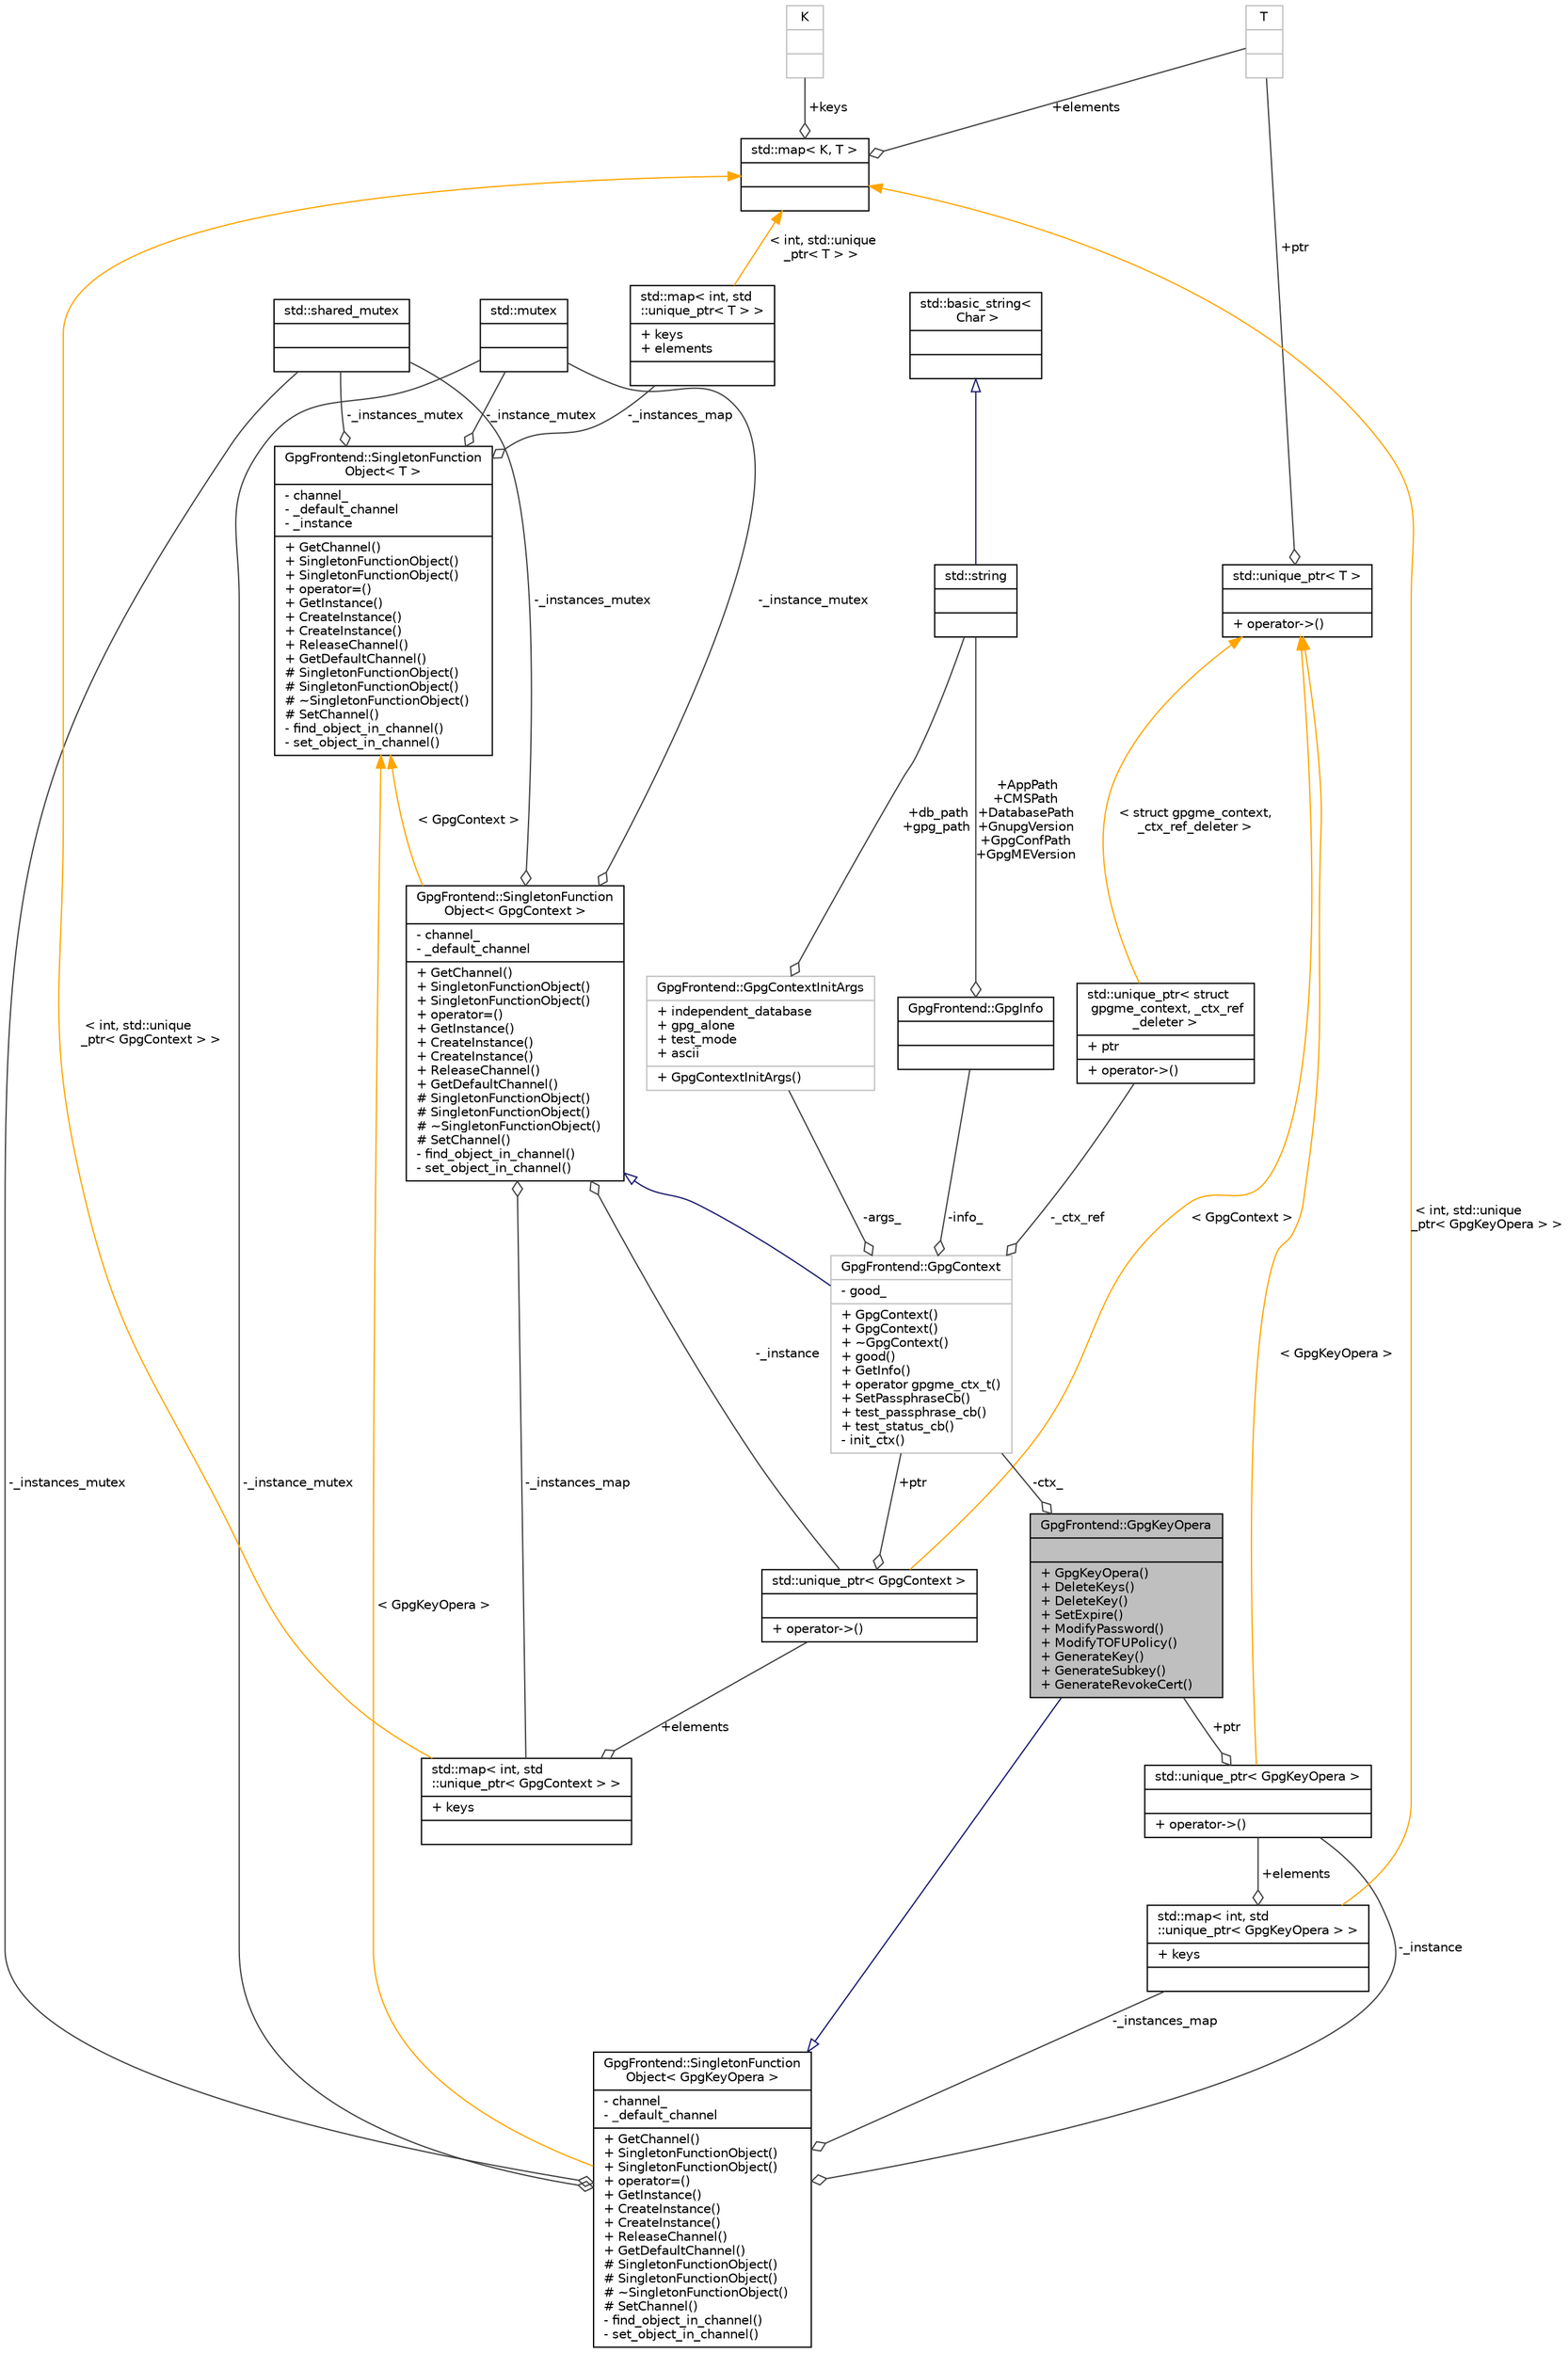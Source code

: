 digraph "GpgFrontend::GpgKeyOpera"
{
 // INTERACTIVE_SVG=YES
 // LATEX_PDF_SIZE
  edge [fontname="Helvetica",fontsize="10",labelfontname="Helvetica",labelfontsize="10"];
  node [fontname="Helvetica",fontsize="10",shape=record];
  Node1 [label="{GpgFrontend::GpgKeyOpera\n||+ GpgKeyOpera()\l+ DeleteKeys()\l+ DeleteKey()\l+ SetExpire()\l+ ModifyPassword()\l+ ModifyTOFUPolicy()\l+ GenerateKey()\l+ GenerateSubkey()\l+ GenerateRevokeCert()\l}",height=0.2,width=0.4,color="black", fillcolor="grey75", style="filled", fontcolor="black",tooltip=" "];
  Node2 -> Node1 [dir="back",color="midnightblue",fontsize="10",style="solid",arrowtail="onormal"];
  Node2 [label="{GpgFrontend::SingletonFunction\lObject\< GpgKeyOpera \>\n|- channel_\l- _default_channel\l|+ GetChannel()\l+ SingletonFunctionObject()\l+ SingletonFunctionObject()\l+ operator=()\l+ GetInstance()\l+ CreateInstance()\l+ CreateInstance()\l+ ReleaseChannel()\l+ GetDefaultChannel()\l# SingletonFunctionObject()\l# SingletonFunctionObject()\l# ~SingletonFunctionObject()\l# SetChannel()\l- find_object_in_channel()\l- set_object_in_channel()\l}",height=0.2,width=0.4,color="black", fillcolor="white", style="filled",URL="$classGpgFrontend_1_1SingletonFunctionObject.html",tooltip=" "];
  Node3 -> Node2 [color="grey25",fontsize="10",style="solid",label=" -_instance_mutex" ,arrowhead="odiamond"];
  Node3 [label="{std::mutex\n||}",height=0.2,width=0.4,color="black", fillcolor="white", style="filled",tooltip=" "];
  Node4 -> Node2 [color="grey25",fontsize="10",style="solid",label=" -_instances_mutex" ,arrowhead="odiamond"];
  Node4 [label="{std::shared_mutex\n||}",height=0.2,width=0.4,color="black", fillcolor="white", style="filled",tooltip=" "];
  Node5 -> Node2 [color="grey25",fontsize="10",style="solid",label=" -_instance" ,arrowhead="odiamond"];
  Node5 [label="{std::unique_ptr\< GpgKeyOpera \>\n||+ operator-\>()\l}",height=0.2,width=0.4,color="black", fillcolor="white", style="filled",tooltip=" "];
  Node1 -> Node5 [color="grey25",fontsize="10",style="solid",label=" +ptr" ,arrowhead="odiamond"];
  Node6 -> Node5 [dir="back",color="orange",fontsize="10",style="solid",label=" \< GpgKeyOpera \>" ];
  Node6 [label="{std::unique_ptr\< T \>\n||+ operator-\>()\l}",height=0.2,width=0.4,color="black", fillcolor="white", style="filled",tooltip=" "];
  Node7 -> Node6 [color="grey25",fontsize="10",style="solid",label=" +ptr" ,arrowhead="odiamond"];
  Node7 [label="{T\n||}",height=0.2,width=0.4,color="grey75", fillcolor="white", style="filled",tooltip=" "];
  Node8 -> Node2 [color="grey25",fontsize="10",style="solid",label=" -_instances_map" ,arrowhead="odiamond"];
  Node8 [label="{std::map\< int, std\l::unique_ptr\< GpgKeyOpera \> \>\n|+ keys\l|}",height=0.2,width=0.4,color="black", fillcolor="white", style="filled",tooltip=" "];
  Node5 -> Node8 [color="grey25",fontsize="10",style="solid",label=" +elements" ,arrowhead="odiamond"];
  Node9 -> Node8 [dir="back",color="orange",fontsize="10",style="solid",label=" \< int, std::unique\l_ptr\< GpgKeyOpera \> \>" ];
  Node9 [label="{std::map\< K, T \>\n||}",height=0.2,width=0.4,color="black", fillcolor="white", style="filled",tooltip=" "];
  Node10 -> Node9 [color="grey25",fontsize="10",style="solid",label=" +keys" ,arrowhead="odiamond"];
  Node10 [label="{K\n||}",height=0.2,width=0.4,color="grey75", fillcolor="white", style="filled",tooltip=" "];
  Node7 -> Node9 [color="grey25",fontsize="10",style="solid",label=" +elements" ,arrowhead="odiamond"];
  Node11 -> Node2 [dir="back",color="orange",fontsize="10",style="solid",label=" \< GpgKeyOpera \>" ];
  Node11 [label="{GpgFrontend::SingletonFunction\lObject\< T \>\n|- channel_\l- _default_channel\l- _instance\l|+ GetChannel()\l+ SingletonFunctionObject()\l+ SingletonFunctionObject()\l+ operator=()\l+ GetInstance()\l+ CreateInstance()\l+ CreateInstance()\l+ ReleaseChannel()\l+ GetDefaultChannel()\l# SingletonFunctionObject()\l# SingletonFunctionObject()\l# ~SingletonFunctionObject()\l# SetChannel()\l- find_object_in_channel()\l- set_object_in_channel()\l}",height=0.2,width=0.4,color="black", fillcolor="white", style="filled",URL="$classGpgFrontend_1_1SingletonFunctionObject.html",tooltip=" "];
  Node3 -> Node11 [color="grey25",fontsize="10",style="solid",label=" -_instance_mutex" ,arrowhead="odiamond"];
  Node4 -> Node11 [color="grey25",fontsize="10",style="solid",label=" -_instances_mutex" ,arrowhead="odiamond"];
  Node12 -> Node11 [color="grey25",fontsize="10",style="solid",label=" -_instances_map" ,arrowhead="odiamond"];
  Node12 [label="{std::map\< int, std\l::unique_ptr\< T \> \>\n|+ keys\l+ elements\l|}",height=0.2,width=0.4,color="black", fillcolor="white", style="filled",tooltip=" "];
  Node9 -> Node12 [dir="back",color="orange",fontsize="10",style="solid",label=" \< int, std::unique\l_ptr\< T \> \>" ];
  Node13 -> Node1 [color="grey25",fontsize="10",style="solid",label=" -ctx_" ,arrowhead="odiamond"];
  Node13 [label="{GpgFrontend::GpgContext\n|- good_\l|+ GpgContext()\l+ GpgContext()\l+ ~GpgContext()\l+ good()\l+ GetInfo()\l+ operator gpgme_ctx_t()\l+ SetPassphraseCb()\l+ test_passphrase_cb()\l+ test_status_cb()\l- init_ctx()\l}",height=0.2,width=0.4,color="grey75", fillcolor="white", style="filled",URL="$classGpgFrontend_1_1GpgContext.html",tooltip=" "];
  Node14 -> Node13 [dir="back",color="midnightblue",fontsize="10",style="solid",arrowtail="onormal"];
  Node14 [label="{GpgFrontend::SingletonFunction\lObject\< GpgContext \>\n|- channel_\l- _default_channel\l|+ GetChannel()\l+ SingletonFunctionObject()\l+ SingletonFunctionObject()\l+ operator=()\l+ GetInstance()\l+ CreateInstance()\l+ CreateInstance()\l+ ReleaseChannel()\l+ GetDefaultChannel()\l# SingletonFunctionObject()\l# SingletonFunctionObject()\l# ~SingletonFunctionObject()\l# SetChannel()\l- find_object_in_channel()\l- set_object_in_channel()\l}",height=0.2,width=0.4,color="black", fillcolor="white", style="filled",URL="$classGpgFrontend_1_1SingletonFunctionObject.html",tooltip=" "];
  Node3 -> Node14 [color="grey25",fontsize="10",style="solid",label=" -_instance_mutex" ,arrowhead="odiamond"];
  Node4 -> Node14 [color="grey25",fontsize="10",style="solid",label=" -_instances_mutex" ,arrowhead="odiamond"];
  Node15 -> Node14 [color="grey25",fontsize="10",style="solid",label=" -_instance" ,arrowhead="odiamond"];
  Node15 [label="{std::unique_ptr\< GpgContext \>\n||+ operator-\>()\l}",height=0.2,width=0.4,color="black", fillcolor="white", style="filled",tooltip=" "];
  Node13 -> Node15 [color="grey25",fontsize="10",style="solid",label=" +ptr" ,arrowhead="odiamond"];
  Node6 -> Node15 [dir="back",color="orange",fontsize="10",style="solid",label=" \< GpgContext \>" ];
  Node16 -> Node14 [color="grey25",fontsize="10",style="solid",label=" -_instances_map" ,arrowhead="odiamond"];
  Node16 [label="{std::map\< int, std\l::unique_ptr\< GpgContext \> \>\n|+ keys\l|}",height=0.2,width=0.4,color="black", fillcolor="white", style="filled",tooltip=" "];
  Node15 -> Node16 [color="grey25",fontsize="10",style="solid",label=" +elements" ,arrowhead="odiamond"];
  Node9 -> Node16 [dir="back",color="orange",fontsize="10",style="solid",label=" \< int, std::unique\l_ptr\< GpgContext \> \>" ];
  Node11 -> Node14 [dir="back",color="orange",fontsize="10",style="solid",label=" \< GpgContext \>" ];
  Node17 -> Node13 [color="grey25",fontsize="10",style="solid",label=" -info_" ,arrowhead="odiamond"];
  Node17 [label="{GpgFrontend::GpgInfo\n||}",height=0.2,width=0.4,color="black", fillcolor="white", style="filled",URL="$classGpgFrontend_1_1GpgInfo.html",tooltip="Use to record some info about gnupg."];
  Node18 -> Node17 [color="grey25",fontsize="10",style="solid",label=" +AppPath\n+CMSPath\n+DatabasePath\n+GnupgVersion\n+GpgConfPath\n+GpgMEVersion" ,arrowhead="odiamond"];
  Node18 [label="{std::string\n||}",height=0.2,width=0.4,color="black", fillcolor="white", style="filled",tooltip=" "];
  Node19 -> Node18 [dir="back",color="midnightblue",fontsize="10",style="solid",arrowtail="onormal"];
  Node19 [label="{std::basic_string\<\l Char \>\n||}",height=0.2,width=0.4,color="black", fillcolor="white", style="filled",tooltip=" "];
  Node20 -> Node13 [color="grey25",fontsize="10",style="solid",label=" -args_" ,arrowhead="odiamond"];
  Node20 [label="{GpgFrontend::GpgContextInitArgs\n|+ independent_database\l+ gpg_alone\l+ test_mode\l+ ascii\l|+ GpgContextInitArgs()\l}",height=0.2,width=0.4,color="grey75", fillcolor="white", style="filled",URL="$structGpgFrontend_1_1GpgContextInitArgs.html",tooltip=" "];
  Node18 -> Node20 [color="grey25",fontsize="10",style="solid",label=" +db_path\n+gpg_path" ,arrowhead="odiamond"];
  Node21 -> Node13 [color="grey25",fontsize="10",style="solid",label=" -_ctx_ref" ,arrowhead="odiamond"];
  Node21 [label="{std::unique_ptr\< struct\l gpgme_context, _ctx_ref\l_deleter \>\n|+ ptr\l|+ operator-\>()\l}",height=0.2,width=0.4,color="black", fillcolor="white", style="filled",tooltip=" "];
  Node6 -> Node21 [dir="back",color="orange",fontsize="10",style="solid",label=" \< struct gpgme_context,\l _ctx_ref_deleter \>" ];
}
